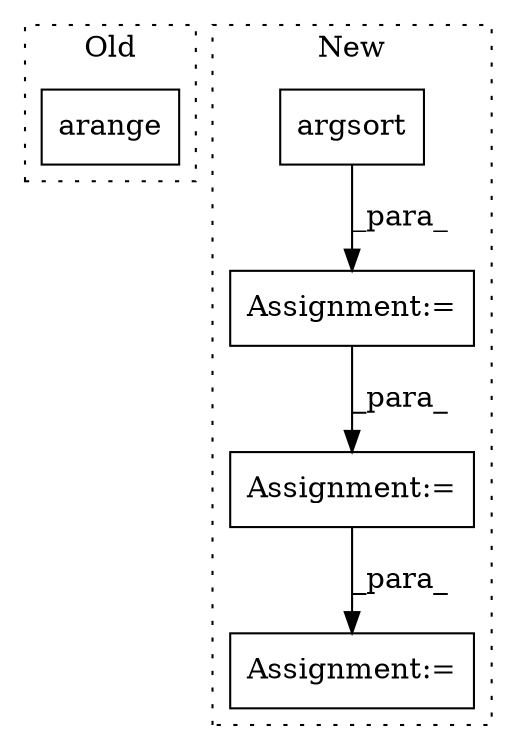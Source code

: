 digraph G {
subgraph cluster0 {
1 [label="arange" a="32" s="3136,3151" l="7,1" shape="box"];
label = "Old";
style="dotted";
}
subgraph cluster1 {
2 [label="argsort" a="32" s="3250" l="9" shape="box"];
3 [label="Assignment:=" a="7" s="3401" l="1" shape="box"];
4 [label="Assignment:=" a="7" s="3230" l="1" shape="box"];
5 [label="Assignment:=" a="7" s="3529" l="1" shape="box"];
label = "New";
style="dotted";
}
2 -> 4 [label="_para_"];
3 -> 5 [label="_para_"];
4 -> 3 [label="_para_"];
}